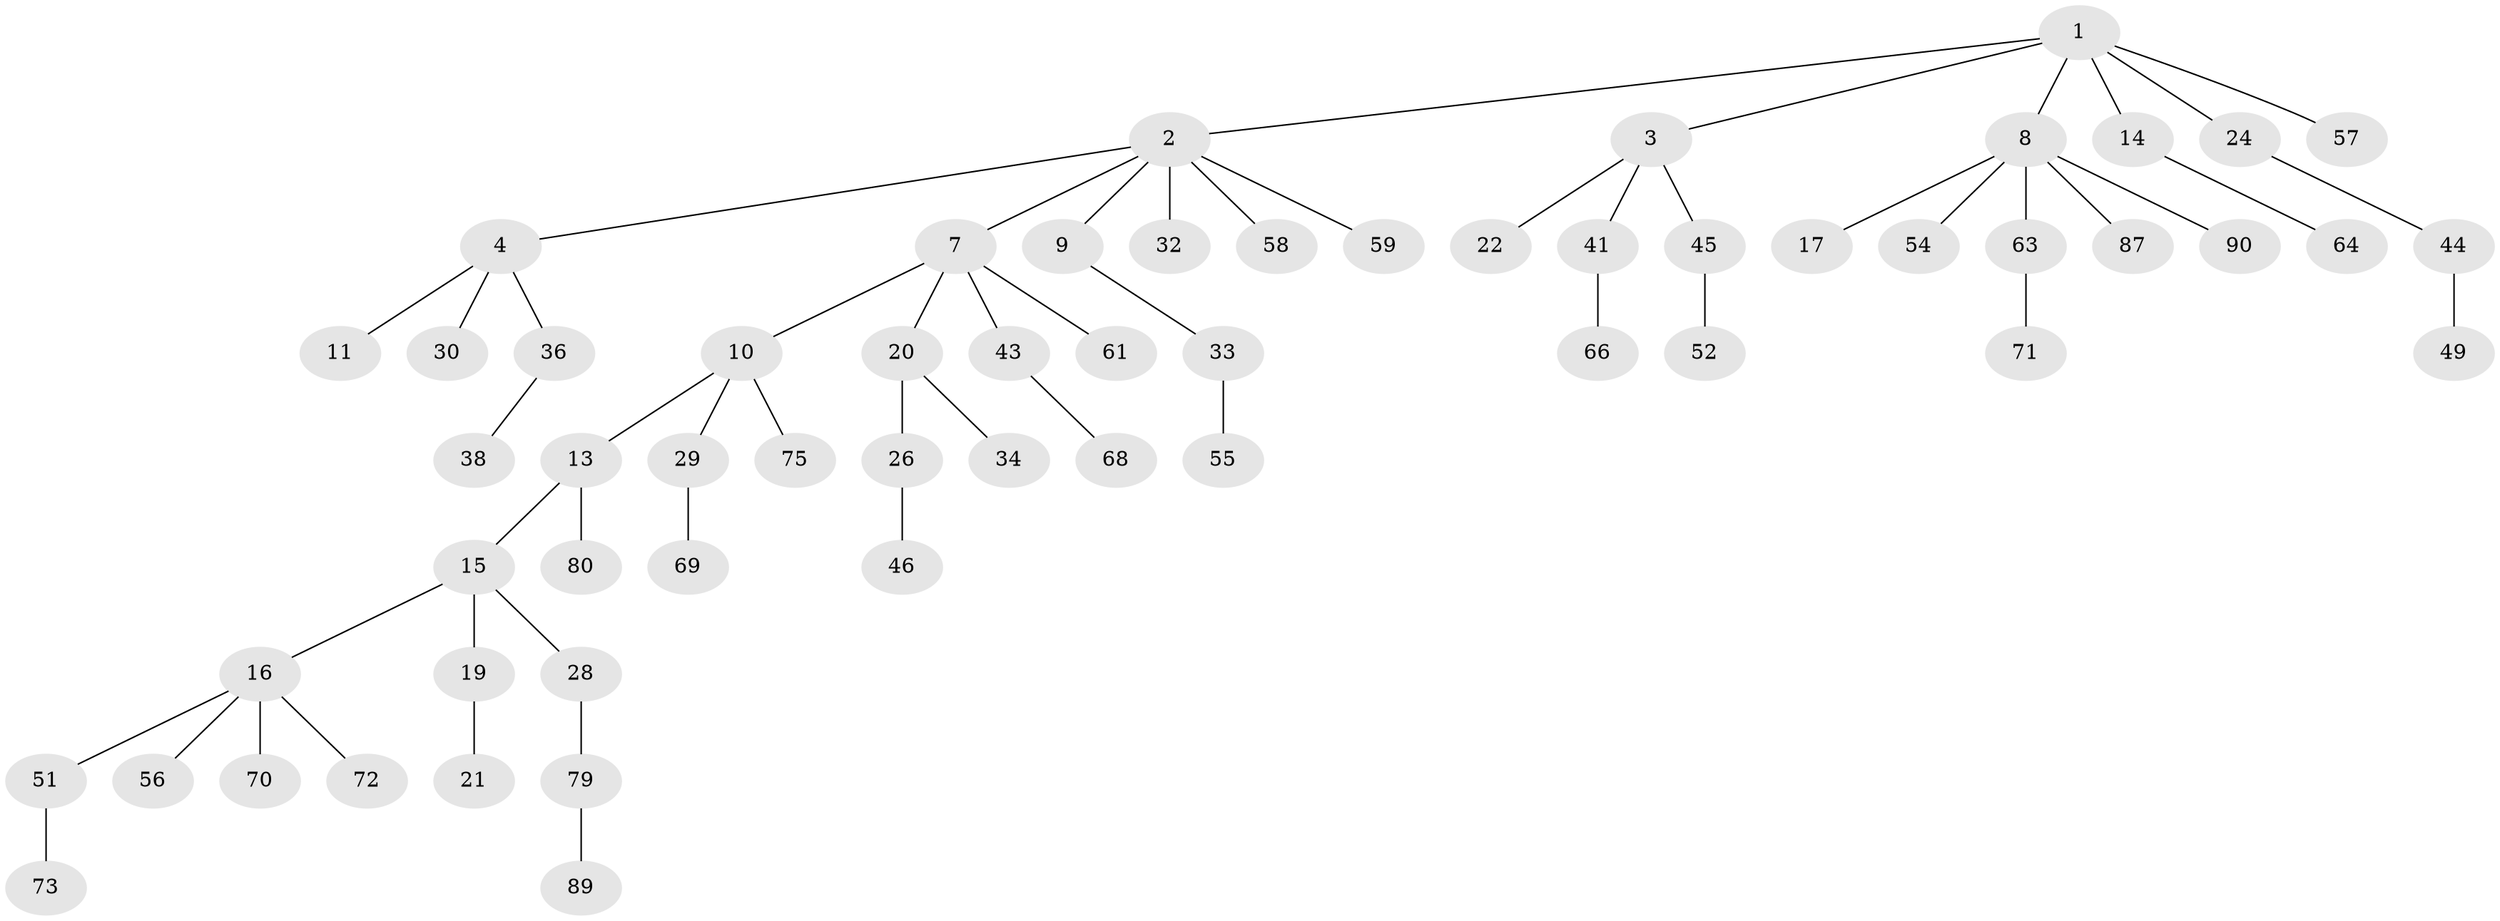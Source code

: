// original degree distribution, {7: 0.011111111111111112, 5: 0.03333333333333333, 4: 0.044444444444444446, 2: 0.2222222222222222, 6: 0.022222222222222223, 3: 0.15555555555555556, 1: 0.5111111111111111}
// Generated by graph-tools (version 1.1) at 2025/42/03/06/25 10:42:02]
// undirected, 58 vertices, 57 edges
graph export_dot {
graph [start="1"]
  node [color=gray90,style=filled];
  1 [super="+76"];
  2 [super="+6"];
  3 [super="+12"];
  4 [super="+5"];
  7 [super="+27"];
  8 [super="+35"];
  9 [super="+74"];
  10 [super="+84"];
  11 [super="+18"];
  13 [super="+53"];
  14 [super="+86"];
  15 [super="+40"];
  16 [super="+39"];
  17 [super="+78"];
  19 [super="+48"];
  20 [super="+23"];
  21;
  22;
  24 [super="+25"];
  26 [super="+60"];
  28 [super="+31"];
  29;
  30 [super="+37"];
  32 [super="+83"];
  33 [super="+67"];
  34;
  36;
  38 [super="+42"];
  41 [super="+62"];
  43 [super="+47"];
  44;
  45 [super="+82"];
  46;
  49 [super="+50"];
  51 [super="+77"];
  52 [super="+81"];
  54;
  55;
  56;
  57;
  58;
  59;
  61 [super="+65"];
  63 [super="+88"];
  64;
  66;
  68;
  69;
  70;
  71;
  72;
  73;
  75;
  79;
  80 [super="+85"];
  87;
  89;
  90;
  1 -- 2;
  1 -- 3;
  1 -- 8;
  1 -- 14;
  1 -- 24;
  1 -- 57;
  2 -- 4;
  2 -- 9;
  2 -- 59;
  2 -- 32;
  2 -- 58;
  2 -- 7;
  3 -- 22;
  3 -- 41;
  3 -- 45;
  4 -- 11;
  4 -- 30;
  4 -- 36;
  7 -- 10;
  7 -- 20;
  7 -- 43;
  7 -- 61;
  8 -- 17;
  8 -- 54;
  8 -- 63;
  8 -- 90;
  8 -- 87;
  9 -- 33;
  10 -- 13;
  10 -- 29;
  10 -- 75;
  13 -- 15;
  13 -- 80;
  14 -- 64;
  15 -- 16;
  15 -- 19;
  15 -- 28;
  16 -- 70;
  16 -- 72;
  16 -- 56;
  16 -- 51;
  19 -- 21;
  20 -- 26;
  20 -- 34;
  24 -- 44;
  26 -- 46;
  28 -- 79;
  29 -- 69;
  33 -- 55;
  36 -- 38;
  41 -- 66;
  43 -- 68;
  44 -- 49;
  45 -- 52;
  51 -- 73;
  63 -- 71;
  79 -- 89;
}
